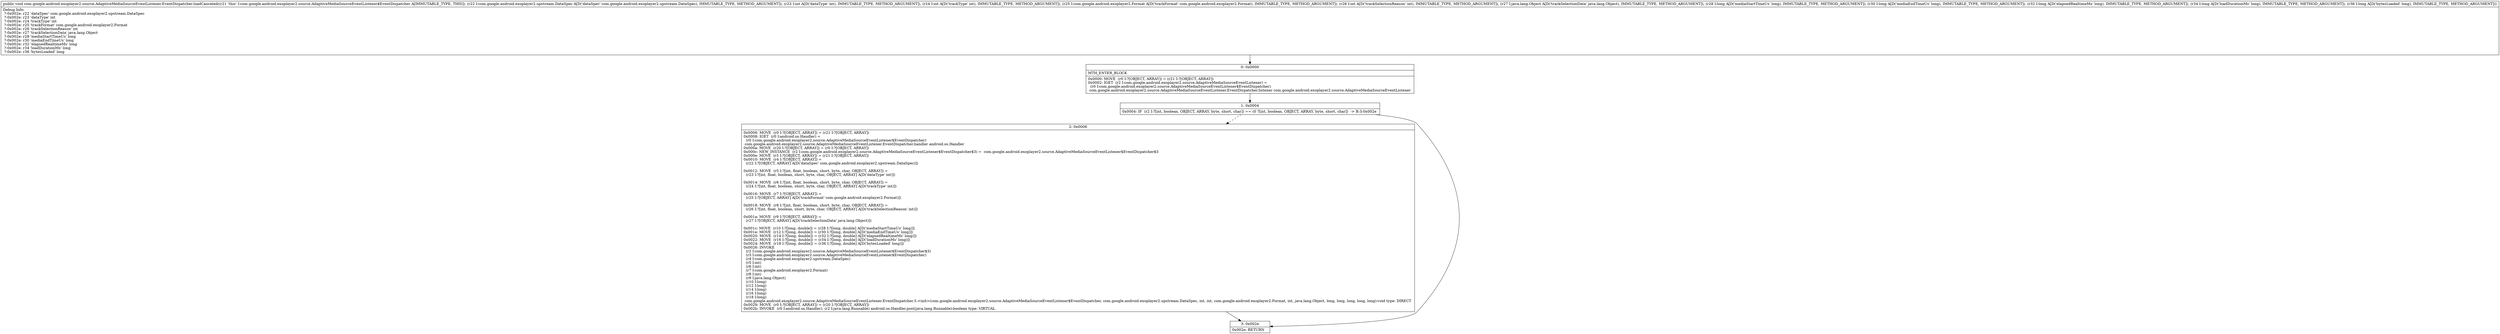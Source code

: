 digraph "CFG forcom.google.android.exoplayer2.source.AdaptiveMediaSourceEventListener.EventDispatcher.loadCanceled(Lcom\/google\/android\/exoplayer2\/upstream\/DataSpec;IILcom\/google\/android\/exoplayer2\/Format;ILjava\/lang\/Object;JJJJJ)V" {
Node_0 [shape=record,label="{0\:\ 0x0000|MTH_ENTER_BLOCK\l|0x0000: MOVE  (r0 I:?[OBJECT, ARRAY]) = (r21 I:?[OBJECT, ARRAY]) \l0x0002: IGET  (r2 I:com.google.android.exoplayer2.source.AdaptiveMediaSourceEventListener) = \l  (r0 I:com.google.android.exoplayer2.source.AdaptiveMediaSourceEventListener$EventDispatcher)\l com.google.android.exoplayer2.source.AdaptiveMediaSourceEventListener.EventDispatcher.listener com.google.android.exoplayer2.source.AdaptiveMediaSourceEventListener \l}"];
Node_1 [shape=record,label="{1\:\ 0x0004|0x0004: IF  (r2 I:?[int, boolean, OBJECT, ARRAY, byte, short, char]) == (0 ?[int, boolean, OBJECT, ARRAY, byte, short, char])  \-\> B:3:0x002e \l}"];
Node_2 [shape=record,label="{2\:\ 0x0006|0x0006: MOVE  (r0 I:?[OBJECT, ARRAY]) = (r21 I:?[OBJECT, ARRAY]) \l0x0008: IGET  (r0 I:android.os.Handler) = \l  (r0 I:com.google.android.exoplayer2.source.AdaptiveMediaSourceEventListener$EventDispatcher)\l com.google.android.exoplayer2.source.AdaptiveMediaSourceEventListener.EventDispatcher.handler android.os.Handler \l0x000a: MOVE  (r20 I:?[OBJECT, ARRAY]) = (r0 I:?[OBJECT, ARRAY]) \l0x000c: NEW_INSTANCE  (r2 I:com.google.android.exoplayer2.source.AdaptiveMediaSourceEventListener$EventDispatcher$3) =  com.google.android.exoplayer2.source.AdaptiveMediaSourceEventListener$EventDispatcher$3 \l0x000e: MOVE  (r3 I:?[OBJECT, ARRAY]) = (r21 I:?[OBJECT, ARRAY]) \l0x0010: MOVE  (r4 I:?[OBJECT, ARRAY]) = \l  (r22 I:?[OBJECT, ARRAY] A[D('dataSpec' com.google.android.exoplayer2.upstream.DataSpec)])\l \l0x0012: MOVE  (r5 I:?[int, float, boolean, short, byte, char, OBJECT, ARRAY]) = \l  (r23 I:?[int, float, boolean, short, byte, char, OBJECT, ARRAY] A[D('dataType' int)])\l \l0x0014: MOVE  (r6 I:?[int, float, boolean, short, byte, char, OBJECT, ARRAY]) = \l  (r24 I:?[int, float, boolean, short, byte, char, OBJECT, ARRAY] A[D('trackType' int)])\l \l0x0016: MOVE  (r7 I:?[OBJECT, ARRAY]) = \l  (r25 I:?[OBJECT, ARRAY] A[D('trackFormat' com.google.android.exoplayer2.Format)])\l \l0x0018: MOVE  (r8 I:?[int, float, boolean, short, byte, char, OBJECT, ARRAY]) = \l  (r26 I:?[int, float, boolean, short, byte, char, OBJECT, ARRAY] A[D('trackSelectionReason' int)])\l \l0x001a: MOVE  (r9 I:?[OBJECT, ARRAY]) = \l  (r27 I:?[OBJECT, ARRAY] A[D('trackSelectionData' java.lang.Object)])\l \l0x001c: MOVE  (r10 I:?[long, double]) = (r28 I:?[long, double] A[D('mediaStartTimeUs' long)]) \l0x001e: MOVE  (r12 I:?[long, double]) = (r30 I:?[long, double] A[D('mediaEndTimeUs' long)]) \l0x0020: MOVE  (r14 I:?[long, double]) = (r32 I:?[long, double] A[D('elapsedRealtimeMs' long)]) \l0x0022: MOVE  (r16 I:?[long, double]) = (r34 I:?[long, double] A[D('loadDurationMs' long)]) \l0x0024: MOVE  (r18 I:?[long, double]) = (r36 I:?[long, double] A[D('bytesLoaded' long)]) \l0x0026: INVOKE  \l  (r2 I:com.google.android.exoplayer2.source.AdaptiveMediaSourceEventListener$EventDispatcher$3)\l  (r3 I:com.google.android.exoplayer2.source.AdaptiveMediaSourceEventListener$EventDispatcher)\l  (r4 I:com.google.android.exoplayer2.upstream.DataSpec)\l  (r5 I:int)\l  (r6 I:int)\l  (r7 I:com.google.android.exoplayer2.Format)\l  (r8 I:int)\l  (r9 I:java.lang.Object)\l  (r10 I:long)\l  (r12 I:long)\l  (r14 I:long)\l  (r16 I:long)\l  (r18 I:long)\l com.google.android.exoplayer2.source.AdaptiveMediaSourceEventListener.EventDispatcher.3.\<init\>(com.google.android.exoplayer2.source.AdaptiveMediaSourceEventListener$EventDispatcher, com.google.android.exoplayer2.upstream.DataSpec, int, int, com.google.android.exoplayer2.Format, int, java.lang.Object, long, long, long, long, long):void type: DIRECT \l0x0029: MOVE  (r0 I:?[OBJECT, ARRAY]) = (r20 I:?[OBJECT, ARRAY]) \l0x002b: INVOKE  (r0 I:android.os.Handler), (r2 I:java.lang.Runnable) android.os.Handler.post(java.lang.Runnable):boolean type: VIRTUAL \l}"];
Node_3 [shape=record,label="{3\:\ 0x002e|0x002e: RETURN   \l}"];
MethodNode[shape=record,label="{public void com.google.android.exoplayer2.source.AdaptiveMediaSourceEventListener.EventDispatcher.loadCanceled((r21 'this' I:com.google.android.exoplayer2.source.AdaptiveMediaSourceEventListener$EventDispatcher A[IMMUTABLE_TYPE, THIS]), (r22 I:com.google.android.exoplayer2.upstream.DataSpec A[D('dataSpec' com.google.android.exoplayer2.upstream.DataSpec), IMMUTABLE_TYPE, METHOD_ARGUMENT]), (r23 I:int A[D('dataType' int), IMMUTABLE_TYPE, METHOD_ARGUMENT]), (r24 I:int A[D('trackType' int), IMMUTABLE_TYPE, METHOD_ARGUMENT]), (r25 I:com.google.android.exoplayer2.Format A[D('trackFormat' com.google.android.exoplayer2.Format), IMMUTABLE_TYPE, METHOD_ARGUMENT]), (r26 I:int A[D('trackSelectionReason' int), IMMUTABLE_TYPE, METHOD_ARGUMENT]), (r27 I:java.lang.Object A[D('trackSelectionData' java.lang.Object), IMMUTABLE_TYPE, METHOD_ARGUMENT]), (r28 I:long A[D('mediaStartTimeUs' long), IMMUTABLE_TYPE, METHOD_ARGUMENT]), (r30 I:long A[D('mediaEndTimeUs' long), IMMUTABLE_TYPE, METHOD_ARGUMENT]), (r32 I:long A[D('elapsedRealtimeMs' long), IMMUTABLE_TYPE, METHOD_ARGUMENT]), (r34 I:long A[D('loadDurationMs' long), IMMUTABLE_TYPE, METHOD_ARGUMENT]), (r36 I:long A[D('bytesLoaded' long), IMMUTABLE_TYPE, METHOD_ARGUMENT]))  | Debug Info:\l  ?\-0x002e: r22 'dataSpec' com.google.android.exoplayer2.upstream.DataSpec\l  ?\-0x002e: r23 'dataType' int\l  ?\-0x002e: r24 'trackType' int\l  ?\-0x002e: r25 'trackFormat' com.google.android.exoplayer2.Format\l  ?\-0x002e: r26 'trackSelectionReason' int\l  ?\-0x002e: r27 'trackSelectionData' java.lang.Object\l  ?\-0x002e: r28 'mediaStartTimeUs' long\l  ?\-0x002e: r30 'mediaEndTimeUs' long\l  ?\-0x002e: r32 'elapsedRealtimeMs' long\l  ?\-0x002e: r34 'loadDurationMs' long\l  ?\-0x002e: r36 'bytesLoaded' long\l}"];
MethodNode -> Node_0;
Node_0 -> Node_1;
Node_1 -> Node_2[style=dashed];
Node_1 -> Node_3;
Node_2 -> Node_3;
}


